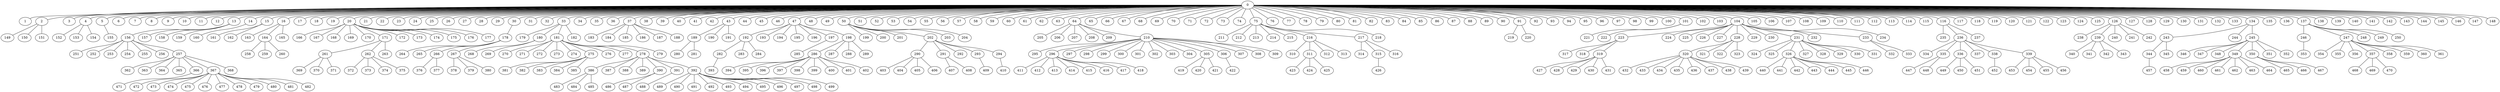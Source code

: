 graph BFS_grafoBarabasi_500_148  {
0;
1;
2;
3;
4;
5;
6;
7;
8;
9;
10;
11;
12;
13;
14;
15;
16;
17;
18;
19;
20;
21;
22;
23;
24;
25;
26;
27;
28;
29;
30;
31;
32;
33;
34;
35;
36;
37;
38;
39;
40;
41;
42;
43;
44;
45;
46;
47;
48;
49;
50;
51;
52;
53;
54;
55;
56;
57;
58;
59;
60;
61;
62;
63;
64;
65;
66;
67;
68;
69;
70;
71;
72;
73;
74;
75;
76;
77;
78;
79;
80;
81;
82;
83;
84;
85;
86;
87;
88;
89;
90;
91;
92;
93;
94;
95;
96;
97;
98;
99;
100;
101;
102;
103;
104;
105;
106;
107;
108;
109;
110;
111;
112;
113;
114;
115;
116;
117;
118;
119;
120;
121;
122;
123;
124;
125;
126;
127;
128;
129;
130;
131;
132;
133;
134;
135;
136;
137;
138;
139;
140;
141;
142;
143;
144;
145;
146;
147;
148;
149;
150;
151;
152;
153;
154;
155;
156;
157;
158;
159;
160;
161;
162;
163;
164;
165;
166;
167;
168;
169;
170;
171;
172;
173;
174;
175;
176;
177;
178;
179;
180;
181;
182;
183;
184;
185;
186;
187;
188;
189;
190;
191;
192;
193;
194;
195;
196;
197;
198;
199;
200;
201;
202;
203;
204;
205;
206;
207;
208;
209;
210;
211;
212;
213;
214;
215;
216;
217;
218;
219;
220;
221;
222;
223;
224;
225;
226;
227;
228;
229;
230;
231;
232;
233;
234;
235;
236;
237;
238;
239;
240;
241;
242;
243;
244;
245;
246;
247;
248;
249;
250;
251;
252;
253;
254;
255;
256;
257;
258;
259;
260;
261;
262;
263;
264;
265;
266;
267;
268;
269;
270;
271;
272;
273;
274;
275;
276;
277;
278;
279;
280;
281;
282;
283;
284;
285;
286;
287;
288;
289;
290;
291;
292;
293;
294;
295;
296;
297;
298;
299;
300;
301;
302;
303;
304;
305;
306;
307;
308;
309;
310;
311;
312;
313;
314;
315;
316;
317;
318;
319;
320;
321;
322;
323;
324;
325;
326;
327;
328;
329;
330;
331;
332;
333;
334;
335;
336;
337;
338;
339;
340;
341;
342;
343;
344;
345;
346;
347;
348;
349;
350;
351;
352;
353;
354;
355;
356;
357;
358;
359;
360;
361;
362;
363;
364;
365;
366;
367;
368;
369;
370;
371;
372;
373;
374;
375;
376;
377;
378;
379;
380;
381;
382;
383;
384;
385;
386;
387;
388;
389;
390;
391;
392;
393;
394;
395;
396;
397;
398;
399;
400;
401;
402;
403;
404;
405;
406;
407;
408;
409;
410;
411;
412;
413;
414;
415;
416;
417;
418;
419;
420;
421;
422;
423;
424;
425;
426;
427;
428;
429;
430;
431;
432;
433;
434;
435;
436;
437;
438;
439;
440;
441;
442;
443;
444;
445;
446;
447;
448;
449;
450;
451;
452;
453;
454;
455;
456;
457;
458;
459;
460;
461;
462;
463;
464;
465;
466;
467;
468;
469;
470;
471;
472;
473;
474;
475;
476;
477;
478;
479;
480;
481;
482;
483;
484;
485;
486;
487;
488;
489;
490;
491;
492;
493;
494;
495;
496;
497;
498;
499;
0 -- 1;
0 -- 2;
0 -- 3;
0 -- 4;
0 -- 5;
0 -- 6;
0 -- 7;
0 -- 8;
0 -- 9;
0 -- 10;
0 -- 11;
0 -- 12;
0 -- 13;
0 -- 14;
0 -- 15;
0 -- 16;
0 -- 17;
0 -- 18;
0 -- 19;
0 -- 20;
0 -- 21;
0 -- 22;
0 -- 23;
0 -- 24;
0 -- 25;
0 -- 26;
0 -- 27;
0 -- 28;
0 -- 29;
0 -- 30;
0 -- 31;
0 -- 32;
0 -- 33;
0 -- 34;
0 -- 35;
0 -- 36;
0 -- 37;
0 -- 38;
0 -- 39;
0 -- 40;
0 -- 41;
0 -- 42;
0 -- 43;
0 -- 44;
0 -- 45;
0 -- 46;
0 -- 47;
0 -- 48;
0 -- 49;
0 -- 50;
0 -- 51;
0 -- 52;
0 -- 53;
0 -- 54;
0 -- 55;
0 -- 56;
0 -- 57;
0 -- 58;
0 -- 59;
0 -- 60;
0 -- 61;
0 -- 62;
0 -- 63;
0 -- 64;
0 -- 65;
0 -- 66;
0 -- 67;
0 -- 68;
0 -- 69;
0 -- 70;
0 -- 71;
0 -- 72;
0 -- 73;
0 -- 74;
0 -- 75;
0 -- 76;
0 -- 77;
0 -- 78;
0 -- 79;
0 -- 80;
0 -- 81;
0 -- 82;
0 -- 83;
0 -- 84;
0 -- 85;
0 -- 86;
0 -- 87;
0 -- 88;
0 -- 89;
0 -- 90;
0 -- 91;
0 -- 92;
0 -- 93;
0 -- 94;
0 -- 95;
0 -- 96;
0 -- 97;
0 -- 98;
0 -- 99;
0 -- 100;
0 -- 101;
0 -- 102;
0 -- 103;
0 -- 104;
0 -- 105;
0 -- 106;
0 -- 107;
0 -- 108;
0 -- 109;
0 -- 110;
0 -- 111;
0 -- 112;
0 -- 113;
0 -- 114;
0 -- 115;
0 -- 116;
0 -- 117;
0 -- 118;
0 -- 119;
0 -- 120;
0 -- 121;
0 -- 122;
0 -- 123;
0 -- 124;
0 -- 125;
0 -- 126;
0 -- 127;
0 -- 128;
0 -- 129;
0 -- 130;
0 -- 131;
0 -- 132;
0 -- 133;
0 -- 134;
0 -- 135;
0 -- 136;
0 -- 137;
0 -- 138;
0 -- 139;
0 -- 140;
0 -- 141;
0 -- 142;
0 -- 143;
0 -- 144;
0 -- 145;
0 -- 146;
0 -- 147;
0 -- 148;
2 -- 149;
2 -- 150;
2 -- 151;
4 -- 152;
4 -- 153;
4 -- 154;
5 -- 155;
13 -- 156;
13 -- 157;
13 -- 158;
13 -- 159;
14 -- 160;
15 -- 161;
15 -- 162;
16 -- 163;
16 -- 164;
16 -- 165;
20 -- 166;
20 -- 167;
20 -- 168;
20 -- 169;
20 -- 170;
20 -- 171;
20 -- 172;
20 -- 173;
20 -- 174;
20 -- 175;
20 -- 176;
20 -- 177;
30 -- 178;
33 -- 179;
33 -- 180;
33 -- 181;
33 -- 182;
37 -- 183;
37 -- 184;
37 -- 185;
37 -- 186;
37 -- 187;
37 -- 188;
43 -- 189;
43 -- 190;
43 -- 191;
47 -- 192;
47 -- 193;
47 -- 194;
47 -- 195;
47 -- 196;
47 -- 197;
47 -- 198;
50 -- 199;
50 -- 200;
50 -- 201;
50 -- 202;
50 -- 203;
50 -- 204;
64 -- 205;
64 -- 206;
64 -- 207;
64 -- 208;
64 -- 209;
64 -- 210;
75 -- 211;
75 -- 212;
75 -- 213;
75 -- 214;
75 -- 215;
75 -- 216;
75 -- 217;
75 -- 218;
91 -- 219;
91 -- 220;
101 -- 221;
101 -- 222;
104 -- 223;
104 -- 224;
104 -- 225;
104 -- 226;
104 -- 227;
104 -- 228;
104 -- 229;
104 -- 230;
104 -- 231;
104 -- 232;
104 -- 233;
104 -- 234;
116 -- 235;
116 -- 236;
116 -- 237;
126 -- 238;
126 -- 239;
126 -- 240;
126 -- 241;
126 -- 242;
134 -- 243;
134 -- 244;
134 -- 245;
137 -- 246;
137 -- 247;
137 -- 248;
137 -- 249;
137 -- 250;
156 -- 251;
156 -- 252;
156 -- 253;
156 -- 254;
156 -- 255;
156 -- 256;
156 -- 257;
164 -- 258;
164 -- 259;
164 -- 260;
171 -- 261;
171 -- 262;
171 -- 263;
178 -- 264;
178 -- 265;
178 -- 266;
178 -- 267;
180 -- 268;
180 -- 269;
181 -- 270;
181 -- 271;
181 -- 272;
181 -- 273;
181 -- 274;
181 -- 275;
181 -- 276;
181 -- 277;
181 -- 278;
181 -- 279;
189 -- 280;
189 -- 281;
192 -- 282;
192 -- 283;
192 -- 284;
197 -- 285;
198 -- 286;
198 -- 287;
198 -- 288;
198 -- 289;
202 -- 290;
202 -- 291;
202 -- 292;
202 -- 293;
202 -- 294;
210 -- 295;
210 -- 296;
210 -- 297;
210 -- 298;
210 -- 299;
210 -- 300;
210 -- 301;
210 -- 302;
210 -- 303;
210 -- 304;
210 -- 305;
210 -- 306;
210 -- 307;
210 -- 308;
210 -- 309;
216 -- 310;
216 -- 311;
216 -- 312;
216 -- 313;
217 -- 314;
217 -- 315;
217 -- 316;
223 -- 317;
223 -- 318;
223 -- 319;
228 -- 320;
228 -- 321;
228 -- 322;
228 -- 323;
231 -- 324;
231 -- 325;
231 -- 326;
231 -- 327;
231 -- 328;
231 -- 329;
231 -- 330;
231 -- 331;
233 -- 332;
233 -- 333;
236 -- 334;
236 -- 335;
236 -- 336;
236 -- 337;
236 -- 338;
236 -- 339;
239 -- 340;
239 -- 341;
239 -- 342;
239 -- 343;
243 -- 344;
243 -- 345;
245 -- 346;
245 -- 347;
245 -- 348;
245 -- 349;
245 -- 350;
245 -- 351;
245 -- 352;
246 -- 353;
247 -- 354;
247 -- 355;
247 -- 356;
247 -- 357;
247 -- 358;
247 -- 359;
247 -- 360;
247 -- 361;
257 -- 362;
257 -- 363;
257 -- 364;
257 -- 365;
257 -- 366;
257 -- 367;
257 -- 368;
261 -- 369;
261 -- 370;
261 -- 371;
262 -- 372;
262 -- 373;
262 -- 374;
262 -- 375;
266 -- 376;
266 -- 377;
267 -- 378;
267 -- 379;
267 -- 380;
275 -- 381;
275 -- 382;
275 -- 383;
275 -- 384;
275 -- 385;
278 -- 386;
278 -- 387;
278 -- 388;
278 -- 389;
278 -- 390;
278 -- 391;
278 -- 392;
282 -- 393;
286 -- 394;
286 -- 395;
286 -- 396;
286 -- 397;
286 -- 398;
286 -- 399;
286 -- 400;
286 -- 401;
286 -- 402;
290 -- 403;
290 -- 404;
290 -- 405;
290 -- 406;
291 -- 407;
291 -- 408;
293 -- 409;
294 -- 410;
296 -- 411;
296 -- 412;
296 -- 413;
296 -- 414;
296 -- 415;
296 -- 416;
296 -- 417;
296 -- 418;
305 -- 419;
305 -- 420;
305 -- 421;
306 -- 422;
311 -- 423;
311 -- 424;
311 -- 425;
315 -- 426;
319 -- 427;
319 -- 428;
319 -- 429;
319 -- 430;
319 -- 431;
320 -- 432;
320 -- 433;
320 -- 434;
320 -- 435;
320 -- 436;
320 -- 437;
320 -- 438;
320 -- 439;
326 -- 440;
326 -- 441;
326 -- 442;
326 -- 443;
326 -- 444;
326 -- 445;
326 -- 446;
335 -- 447;
335 -- 448;
336 -- 449;
336 -- 450;
336 -- 451;
338 -- 452;
339 -- 453;
339 -- 454;
339 -- 455;
339 -- 456;
344 -- 457;
349 -- 458;
349 -- 459;
349 -- 460;
349 -- 461;
349 -- 462;
349 -- 463;
349 -- 464;
350 -- 465;
350 -- 466;
350 -- 467;
357 -- 468;
357 -- 469;
357 -- 470;
366 -- 471;
367 -- 472;
367 -- 473;
367 -- 474;
367 -- 475;
367 -- 476;
367 -- 477;
367 -- 478;
367 -- 479;
367 -- 480;
367 -- 481;
367 -- 482;
386 -- 483;
386 -- 484;
386 -- 485;
390 -- 486;
390 -- 487;
391 -- 488;
392 -- 489;
392 -- 490;
392 -- 491;
392 -- 492;
392 -- 493;
392 -- 494;
392 -- 495;
392 -- 496;
392 -- 497;
392 -- 498;
392 -- 499;
}